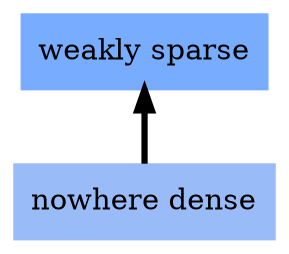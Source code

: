 digraph local_Qme7wD {
	node [color=lightblue2 style=filled]
	margin=0.04 size="6,6"
	rankdir = BT
	"n_Qme7wD" [label="weakly sparse" URL="/parameters/html/Qme7wD" color="#78acff" shape=box]
	"n_DhGqJM" [label="nowhere dense" URL="/parameters/html/DhGqJM" color="#99bcf8" shape=box]
	"n_DhGqJM" -> "n_Qme7wD" [label="" decorate=true lblstyle="above, sloped" weight="100" penwidth="3.0"]
}
